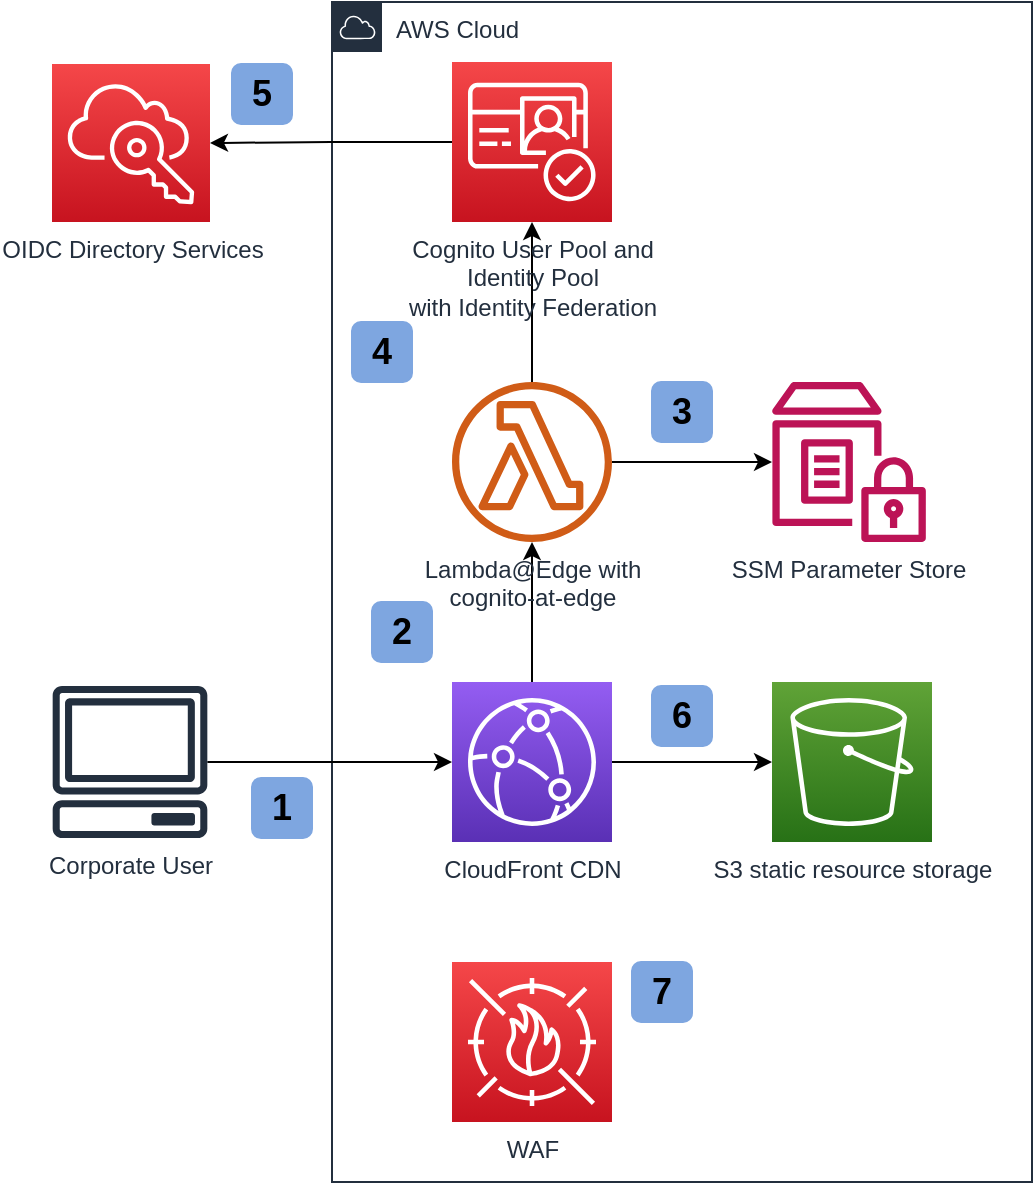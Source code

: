 <mxfile version="14.6.13" type="device"><diagram id="aYOQxwgXjuTRiby5YvBg" name="Page-1"><mxGraphModel dx="1395" dy="1969" grid="1" gridSize="10" guides="1" tooltips="1" connect="1" arrows="1" fold="1" page="1" pageScale="1" pageWidth="827" pageHeight="1169" math="0" shadow="0"><root><mxCell id="0"/><mxCell id="1" parent="0"/><mxCell id="sF3fnzu9KNT63sc8XcDn-7" value="AWS Cloud" style="points=[[0,0],[0.25,0],[0.5,0],[0.75,0],[1,0],[1,0.25],[1,0.5],[1,0.75],[1,1],[0.75,1],[0.5,1],[0.25,1],[0,1],[0,0.75],[0,0.5],[0,0.25]];outlineConnect=0;gradientColor=none;html=1;whiteSpace=wrap;fontSize=12;fontStyle=0;shape=mxgraph.aws4.group;grIcon=mxgraph.aws4.group_aws_cloud;strokeColor=#232F3E;fillColor=none;verticalAlign=top;align=left;spacingLeft=30;fontColor=#232F3E;dashed=0;" vertex="1" parent="1"><mxGeometry x="190" y="-140" width="350" height="590" as="geometry"/></mxCell><mxCell id="sF3fnzu9KNT63sc8XcDn-12" style="edgeStyle=orthogonalEdgeStyle;rounded=0;orthogonalLoop=1;jettySize=auto;html=1;" edge="1" parent="1" source="sF3fnzu9KNT63sc8XcDn-1" target="sF3fnzu9KNT63sc8XcDn-3"><mxGeometry relative="1" as="geometry"/></mxCell><mxCell id="sF3fnzu9KNT63sc8XcDn-15" style="edgeStyle=orthogonalEdgeStyle;rounded=0;orthogonalLoop=1;jettySize=auto;html=1;" edge="1" parent="1" source="sF3fnzu9KNT63sc8XcDn-1" target="sF3fnzu9KNT63sc8XcDn-2"><mxGeometry relative="1" as="geometry"/></mxCell><mxCell id="sF3fnzu9KNT63sc8XcDn-1" value="CloudFront CDN" style="points=[[0,0,0],[0.25,0,0],[0.5,0,0],[0.75,0,0],[1,0,0],[0,1,0],[0.25,1,0],[0.5,1,0],[0.75,1,0],[1,1,0],[0,0.25,0],[0,0.5,0],[0,0.75,0],[1,0.25,0],[1,0.5,0],[1,0.75,0]];outlineConnect=0;fontColor=#232F3E;gradientColor=#945DF2;gradientDirection=north;fillColor=#5A30B5;strokeColor=#ffffff;dashed=0;verticalLabelPosition=bottom;verticalAlign=top;align=center;html=1;fontSize=12;fontStyle=0;aspect=fixed;shape=mxgraph.aws4.resourceIcon;resIcon=mxgraph.aws4.cloudfront;" vertex="1" parent="1"><mxGeometry x="250" y="200" width="80" height="80" as="geometry"/></mxCell><mxCell id="sF3fnzu9KNT63sc8XcDn-2" value="S3 static resource storage" style="points=[[0,0,0],[0.25,0,0],[0.5,0,0],[0.75,0,0],[1,0,0],[0,1,0],[0.25,1,0],[0.5,1,0],[0.75,1,0],[1,1,0],[0,0.25,0],[0,0.5,0],[0,0.75,0],[1,0.25,0],[1,0.5,0],[1,0.75,0]];outlineConnect=0;fontColor=#232F3E;gradientColor=#60A337;gradientDirection=north;fillColor=#277116;strokeColor=#ffffff;dashed=0;verticalLabelPosition=bottom;verticalAlign=top;align=center;html=1;fontSize=12;fontStyle=0;aspect=fixed;shape=mxgraph.aws4.resourceIcon;resIcon=mxgraph.aws4.s3;" vertex="1" parent="1"><mxGeometry x="410" y="200" width="80" height="80" as="geometry"/></mxCell><mxCell id="sF3fnzu9KNT63sc8XcDn-13" style="edgeStyle=orthogonalEdgeStyle;rounded=0;orthogonalLoop=1;jettySize=auto;html=1;" edge="1" parent="1" source="sF3fnzu9KNT63sc8XcDn-3" target="sF3fnzu9KNT63sc8XcDn-8"><mxGeometry relative="1" as="geometry"/></mxCell><mxCell id="sF3fnzu9KNT63sc8XcDn-14" style="edgeStyle=orthogonalEdgeStyle;rounded=0;orthogonalLoop=1;jettySize=auto;html=1;" edge="1" parent="1" source="sF3fnzu9KNT63sc8XcDn-3" target="sF3fnzu9KNT63sc8XcDn-4"><mxGeometry relative="1" as="geometry"/></mxCell><mxCell id="sF3fnzu9KNT63sc8XcDn-3" value="Lambda@Edge with&lt;br&gt;cognito-at-edge" style="outlineConnect=0;fontColor=#232F3E;gradientColor=none;fillColor=#D05C17;strokeColor=none;dashed=0;verticalLabelPosition=bottom;verticalAlign=top;align=center;html=1;fontSize=12;fontStyle=0;aspect=fixed;pointerEvents=1;shape=mxgraph.aws4.lambda_function;" vertex="1" parent="1"><mxGeometry x="250" y="50" width="80" height="80" as="geometry"/></mxCell><mxCell id="sF3fnzu9KNT63sc8XcDn-16" style="edgeStyle=orthogonalEdgeStyle;rounded=0;orthogonalLoop=1;jettySize=auto;html=1;" edge="1" parent="1" source="sF3fnzu9KNT63sc8XcDn-4" target="sF3fnzu9KNT63sc8XcDn-6"><mxGeometry relative="1" as="geometry"/></mxCell><mxCell id="sF3fnzu9KNT63sc8XcDn-4" value="Cognito User Pool and&lt;br&gt;Identity Pool &lt;br&gt;with Identity Federation" style="points=[[0,0,0],[0.25,0,0],[0.5,0,0],[0.75,0,0],[1,0,0],[0,1,0],[0.25,1,0],[0.5,1,0],[0.75,1,0],[1,1,0],[0,0.25,0],[0,0.5,0],[0,0.75,0],[1,0.25,0],[1,0.5,0],[1,0.75,0]];outlineConnect=0;fontColor=#232F3E;gradientColor=#F54749;gradientDirection=north;fillColor=#C7131F;strokeColor=#ffffff;dashed=0;verticalLabelPosition=bottom;verticalAlign=top;align=center;html=1;fontSize=12;fontStyle=0;aspect=fixed;shape=mxgraph.aws4.resourceIcon;resIcon=mxgraph.aws4.cognito;" vertex="1" parent="1"><mxGeometry x="250" y="-110" width="80" height="80" as="geometry"/></mxCell><mxCell id="sF3fnzu9KNT63sc8XcDn-5" value="WAF" style="points=[[0,0,0],[0.25,0,0],[0.5,0,0],[0.75,0,0],[1,0,0],[0,1,0],[0.25,1,0],[0.5,1,0],[0.75,1,0],[1,1,0],[0,0.25,0],[0,0.5,0],[0,0.75,0],[1,0.25,0],[1,0.5,0],[1,0.75,0]];outlineConnect=0;fontColor=#232F3E;gradientColor=#F54749;gradientDirection=north;fillColor=#C7131F;strokeColor=#ffffff;dashed=0;verticalLabelPosition=bottom;verticalAlign=top;align=center;html=1;fontSize=12;fontStyle=0;aspect=fixed;shape=mxgraph.aws4.resourceIcon;resIcon=mxgraph.aws4.waf;" vertex="1" parent="1"><mxGeometry x="250" y="340" width="80" height="80" as="geometry"/></mxCell><mxCell id="sF3fnzu9KNT63sc8XcDn-6" value="OIDC Directory Services" style="points=[[0,0,0],[0.25,0,0],[0.5,0,0],[0.75,0,0],[1,0,0],[0,1,0],[0.25,1,0],[0.5,1,0],[0.75,1,0],[1,1,0],[0,0.25,0],[0,0.5,0],[0,0.75,0],[1,0.25,0],[1,0.5,0],[1,0.75,0]];outlineConnect=0;fontColor=#232F3E;gradientColor=#F54749;gradientDirection=north;fillColor=#C7131F;strokeColor=#ffffff;dashed=0;verticalLabelPosition=bottom;verticalAlign=top;align=center;html=1;fontSize=12;fontStyle=0;aspect=fixed;shape=mxgraph.aws4.resourceIcon;resIcon=mxgraph.aws4.single_sign_on;" vertex="1" parent="1"><mxGeometry x="50" y="-109" width="79" height="79" as="geometry"/></mxCell><mxCell id="sF3fnzu9KNT63sc8XcDn-8" value="SSM Parameter Store" style="outlineConnect=0;fontColor=#232F3E;gradientColor=none;fillColor=#BC1356;strokeColor=none;dashed=0;verticalLabelPosition=bottom;verticalAlign=top;align=center;html=1;fontSize=12;fontStyle=0;aspect=fixed;pointerEvents=1;shape=mxgraph.aws4.parameter_store;" vertex="1" parent="1"><mxGeometry x="410" y="50" width="76.92" height="80" as="geometry"/></mxCell><mxCell id="sF3fnzu9KNT63sc8XcDn-11" style="edgeStyle=orthogonalEdgeStyle;rounded=0;orthogonalLoop=1;jettySize=auto;html=1;" edge="1" parent="1" source="sF3fnzu9KNT63sc8XcDn-9" target="sF3fnzu9KNT63sc8XcDn-1"><mxGeometry relative="1" as="geometry"/></mxCell><mxCell id="sF3fnzu9KNT63sc8XcDn-9" value="Corporate User" style="outlineConnect=0;fontColor=#232F3E;gradientColor=none;fillColor=#232F3E;strokeColor=none;dashed=0;verticalLabelPosition=bottom;verticalAlign=top;align=center;html=1;fontSize=12;fontStyle=0;aspect=fixed;pointerEvents=1;shape=mxgraph.aws4.client;" vertex="1" parent="1"><mxGeometry x="50" y="202" width="78" height="76" as="geometry"/></mxCell><mxCell id="sF3fnzu9KNT63sc8XcDn-17" value="&lt;b&gt;&lt;font style=&quot;font-size: 18px&quot;&gt;1&lt;/font&gt;&lt;/b&gt;" style="rounded=1;whiteSpace=wrap;html=1;fillColor=#7EA6E0;strokeColor=#7EA6E0;" vertex="1" parent="1"><mxGeometry x="150" y="248" width="30" height="30" as="geometry"/></mxCell><mxCell id="sF3fnzu9KNT63sc8XcDn-19" value="&lt;b&gt;&lt;font style=&quot;font-size: 18px&quot;&gt;2&lt;/font&gt;&lt;/b&gt;" style="rounded=1;whiteSpace=wrap;html=1;fillColor=#7EA6E0;strokeColor=#7EA6E0;" vertex="1" parent="1"><mxGeometry x="210" y="160" width="30" height="30" as="geometry"/></mxCell><mxCell id="sF3fnzu9KNT63sc8XcDn-20" value="&lt;b&gt;&lt;font style=&quot;font-size: 18px&quot;&gt;3&lt;/font&gt;&lt;/b&gt;" style="rounded=1;whiteSpace=wrap;html=1;fillColor=#7EA6E0;strokeColor=#7EA6E0;" vertex="1" parent="1"><mxGeometry x="350" y="50" width="30" height="30" as="geometry"/></mxCell><mxCell id="sF3fnzu9KNT63sc8XcDn-21" value="&lt;b&gt;&lt;font style=&quot;font-size: 18px&quot;&gt;4&lt;/font&gt;&lt;/b&gt;" style="rounded=1;whiteSpace=wrap;html=1;fillColor=#7EA6E0;strokeColor=#7EA6E0;" vertex="1" parent="1"><mxGeometry x="200" y="20" width="30" height="30" as="geometry"/></mxCell><mxCell id="sF3fnzu9KNT63sc8XcDn-22" value="&lt;b&gt;&lt;font style=&quot;font-size: 18px&quot;&gt;5&lt;/font&gt;&lt;/b&gt;" style="rounded=1;whiteSpace=wrap;html=1;fillColor=#7EA6E0;strokeColor=#7EA6E0;" vertex="1" parent="1"><mxGeometry x="140" y="-109" width="30" height="30" as="geometry"/></mxCell><mxCell id="sF3fnzu9KNT63sc8XcDn-23" value="&lt;span style=&quot;font-size: 18px&quot;&gt;&lt;b&gt;6&lt;/b&gt;&lt;/span&gt;" style="rounded=1;whiteSpace=wrap;html=1;fillColor=#7EA6E0;strokeColor=#7EA6E0;" vertex="1" parent="1"><mxGeometry x="350" y="202" width="30" height="30" as="geometry"/></mxCell><mxCell id="sF3fnzu9KNT63sc8XcDn-24" value="&lt;b&gt;&lt;font style=&quot;font-size: 18px&quot;&gt;7&lt;/font&gt;&lt;/b&gt;" style="rounded=1;whiteSpace=wrap;html=1;fillColor=#7EA6E0;strokeColor=#7EA6E0;" vertex="1" parent="1"><mxGeometry x="340" y="340" width="30" height="30" as="geometry"/></mxCell></root></mxGraphModel></diagram></mxfile>